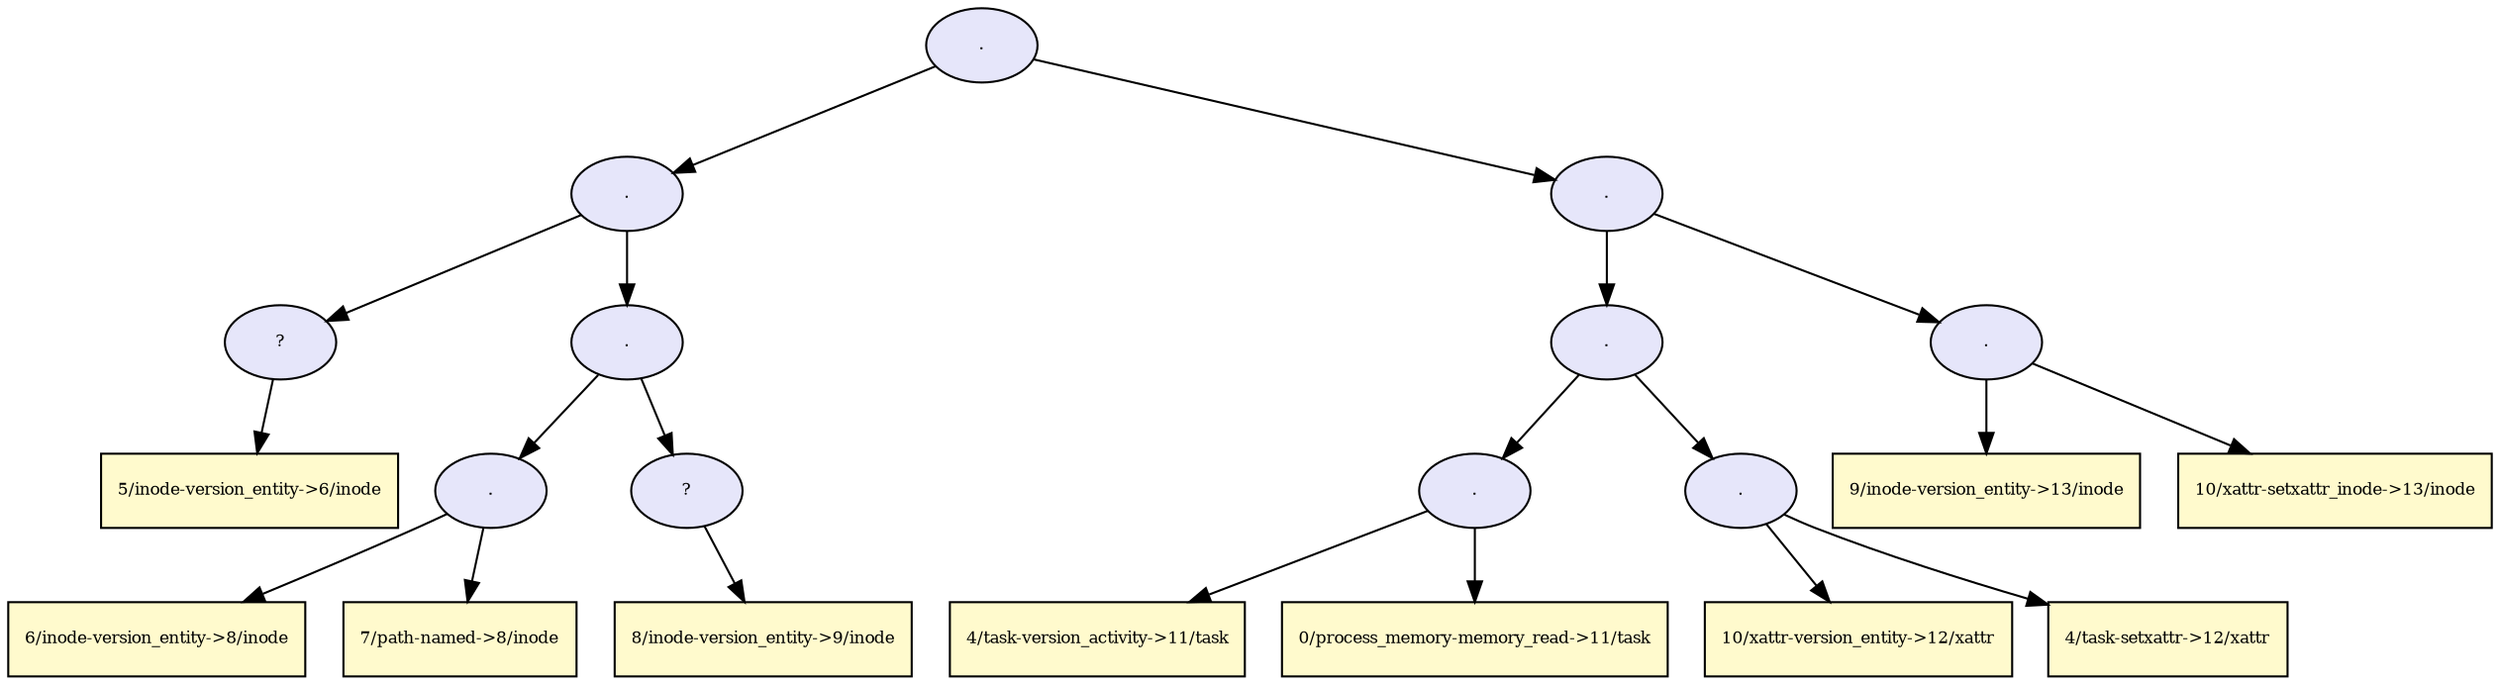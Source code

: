 digraph RGL__DirectedAdjacencyGraph {24[fontsize = 8,label = ".",shape = ellipse, fillcolor="#e6e6fa", style = filled]

24 -> 11[fontsize = 8, color="#000000"]

11[fontsize = 8,label = ".",shape = ellipse, fillcolor="#e6e6fa", style = filled]

11 -> 4[fontsize = 8, color="#000000"]

4[fontsize = 8,label = "?",shape = ellipse, fillcolor="#e6e6fa", style = filled]

4 -> 3[fontsize = 8, color="#000000"]

3[fontsize = 8,label = "5/inode-version_entity->6/inode",shape = rectangle, fillcolor="#fffacd", style = filled]

11 -> 10[fontsize = 8, color="#000000"]

10[fontsize = 8,label = ".",shape = ellipse, fillcolor="#e6e6fa", style = filled]

10 -> 7[fontsize = 8, color="#000000"]

7[fontsize = 8,label = ".",shape = ellipse, fillcolor="#e6e6fa", style = filled]

7 -> 5[fontsize = 8, color="#000000"]

5[fontsize = 8,label = "6/inode-version_entity->8/inode",shape = rectangle, fillcolor="#fffacd", style = filled]

7 -> 6[fontsize = 8, color="#000000"]

6[fontsize = 8,label = "7/path-named->8/inode",shape = rectangle, fillcolor="#fffacd", style = filled]

10 -> 9[fontsize = 8, color="#000000"]

9[fontsize = 8,label = "?",shape = ellipse, fillcolor="#e6e6fa", style = filled]

9 -> 8[fontsize = 8, color="#000000"]

8[fontsize = 8,label = "8/inode-version_entity->9/inode",shape = rectangle, fillcolor="#fffacd", style = filled]

24 -> 23[fontsize = 8, color="#000000"]

23[fontsize = 8,label = ".",shape = ellipse, fillcolor="#e6e6fa", style = filled]

23 -> 19[fontsize = 8, color="#000000"]

19[fontsize = 8,label = ".",shape = ellipse, fillcolor="#e6e6fa", style = filled]

19 -> 15[fontsize = 8, color="#000000"]

15[fontsize = 8,label = ".",shape = ellipse, fillcolor="#e6e6fa", style = filled]

15 -> 13[fontsize = 8, color="#000000"]

13[fontsize = 8,label = "4/task-version_activity->11/task",shape = rectangle, fillcolor="#fffacd", style = filled]

15 -> 14[fontsize = 8, color="#000000"]

14[fontsize = 8,label = "0/process_memory-memory_read->11/task",shape = rectangle, fillcolor="#fffacd", style = filled]

19 -> 18[fontsize = 8, color="#000000"]

18[fontsize = 8,label = ".",shape = ellipse, fillcolor="#e6e6fa", style = filled]

18 -> 16[fontsize = 8, color="#000000"]

16[fontsize = 8,label = "10/xattr-version_entity->12/xattr",shape = rectangle, fillcolor="#fffacd", style = filled]

18 -> 17[fontsize = 8, color="#000000"]

17[fontsize = 8,label = "4/task-setxattr->12/xattr",shape = rectangle, fillcolor="#fffacd", style = filled]

23 -> 22[fontsize = 8, color="#000000"]

22[fontsize = 8,label = ".",shape = ellipse, fillcolor="#e6e6fa", style = filled]

22 -> 20[fontsize = 8, color="#000000"]

20[fontsize = 8,label = "9/inode-version_entity->13/inode",shape = rectangle, fillcolor="#fffacd", style = filled]

22 -> 21[fontsize = 8, color="#000000"]

21[fontsize = 8,label = "10/xattr-setxattr_inode->13/inode",shape = rectangle, fillcolor="#fffacd", style = filled]

}